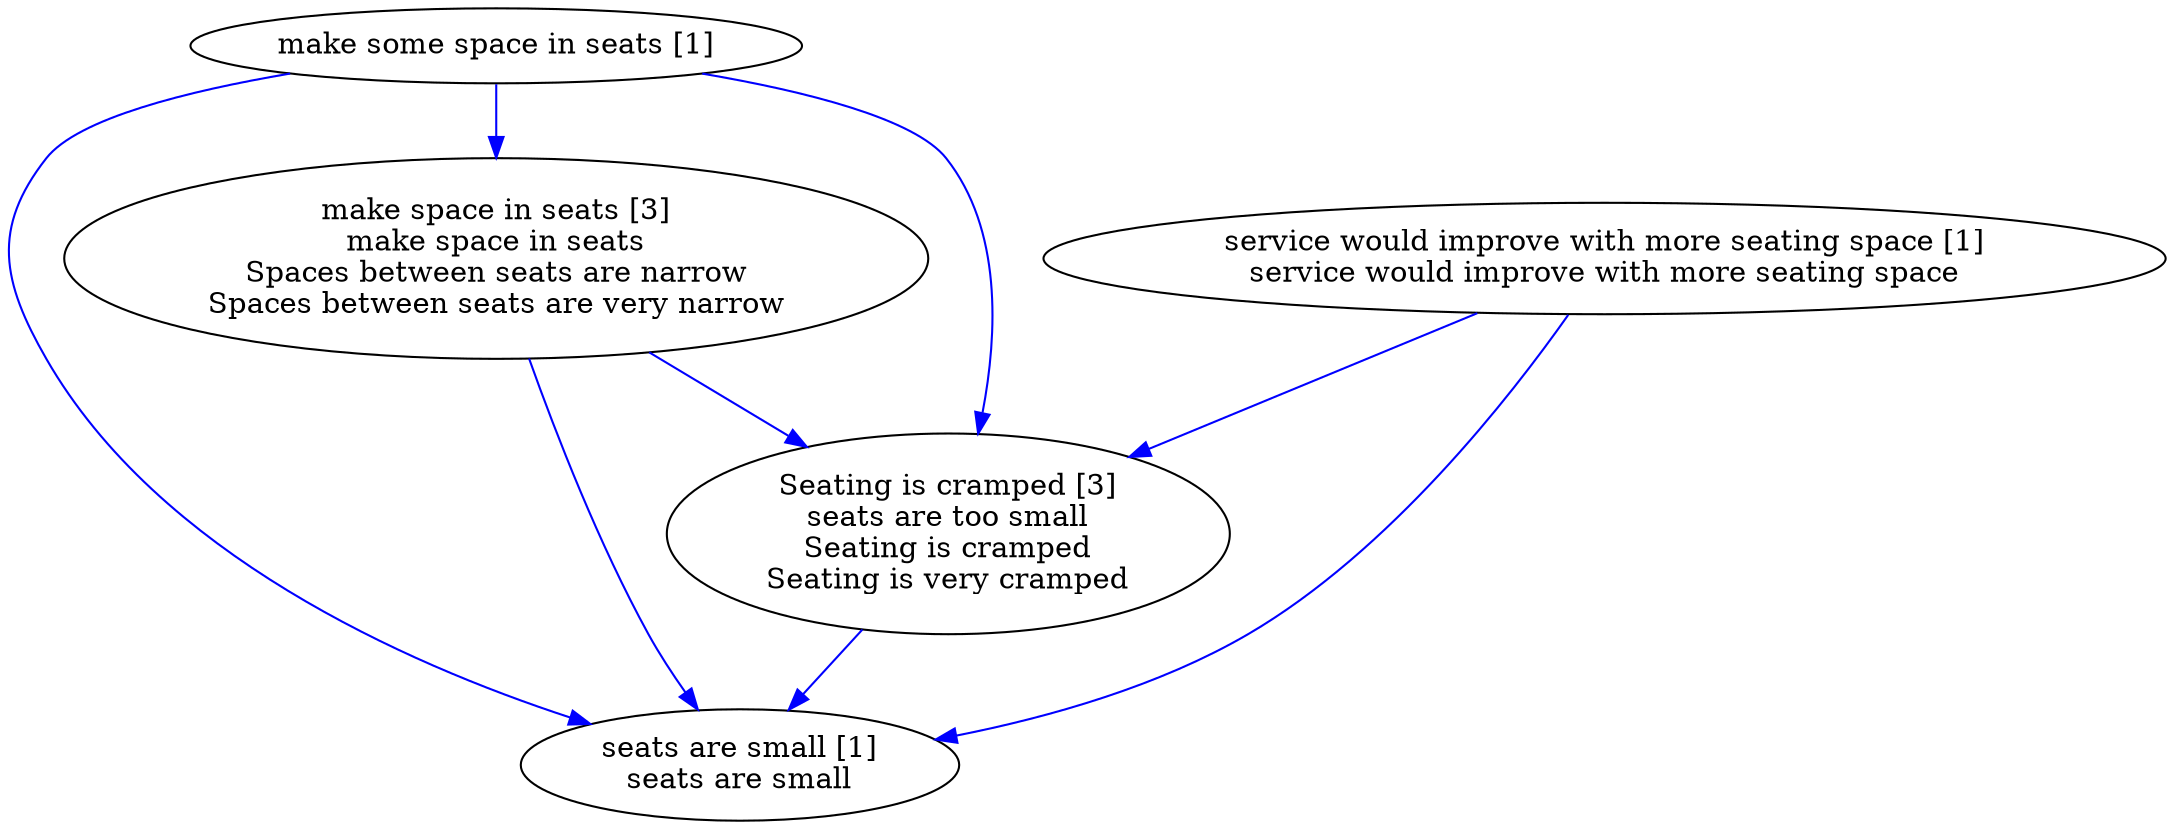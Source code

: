 digraph collapsedGraph {
"make space in seats [3]\nmake space in seats\nSpaces between seats are narrow\nSpaces between seats are very narrow""Seating is cramped [3]\nseats are too small\nSeating is cramped\nSeating is very cramped""make some space in seats [1]""seats are small [1]\nseats are small""service would improve with more seating space [1]\nservice would improve with more seating space""make some space in seats [1]" -> "make space in seats [3]\nmake space in seats\nSpaces between seats are narrow\nSpaces between seats are very narrow" [color=blue]
"Seating is cramped [3]\nseats are too small\nSeating is cramped\nSeating is very cramped" -> "seats are small [1]\nseats are small" [color=blue]
"make some space in seats [1]" -> "seats are small [1]\nseats are small" [color=blue]
"make space in seats [3]\nmake space in seats\nSpaces between seats are narrow\nSpaces between seats are very narrow" -> "seats are small [1]\nseats are small" [color=blue]
"make some space in seats [1]" -> "Seating is cramped [3]\nseats are too small\nSeating is cramped\nSeating is very cramped" [color=blue]
"make space in seats [3]\nmake space in seats\nSpaces between seats are narrow\nSpaces between seats are very narrow" -> "Seating is cramped [3]\nseats are too small\nSeating is cramped\nSeating is very cramped" [color=blue]
"service would improve with more seating space [1]\nservice would improve with more seating space" -> "Seating is cramped [3]\nseats are too small\nSeating is cramped\nSeating is very cramped" [color=blue]
"service would improve with more seating space [1]\nservice would improve with more seating space" -> "seats are small [1]\nseats are small" [color=blue]
}